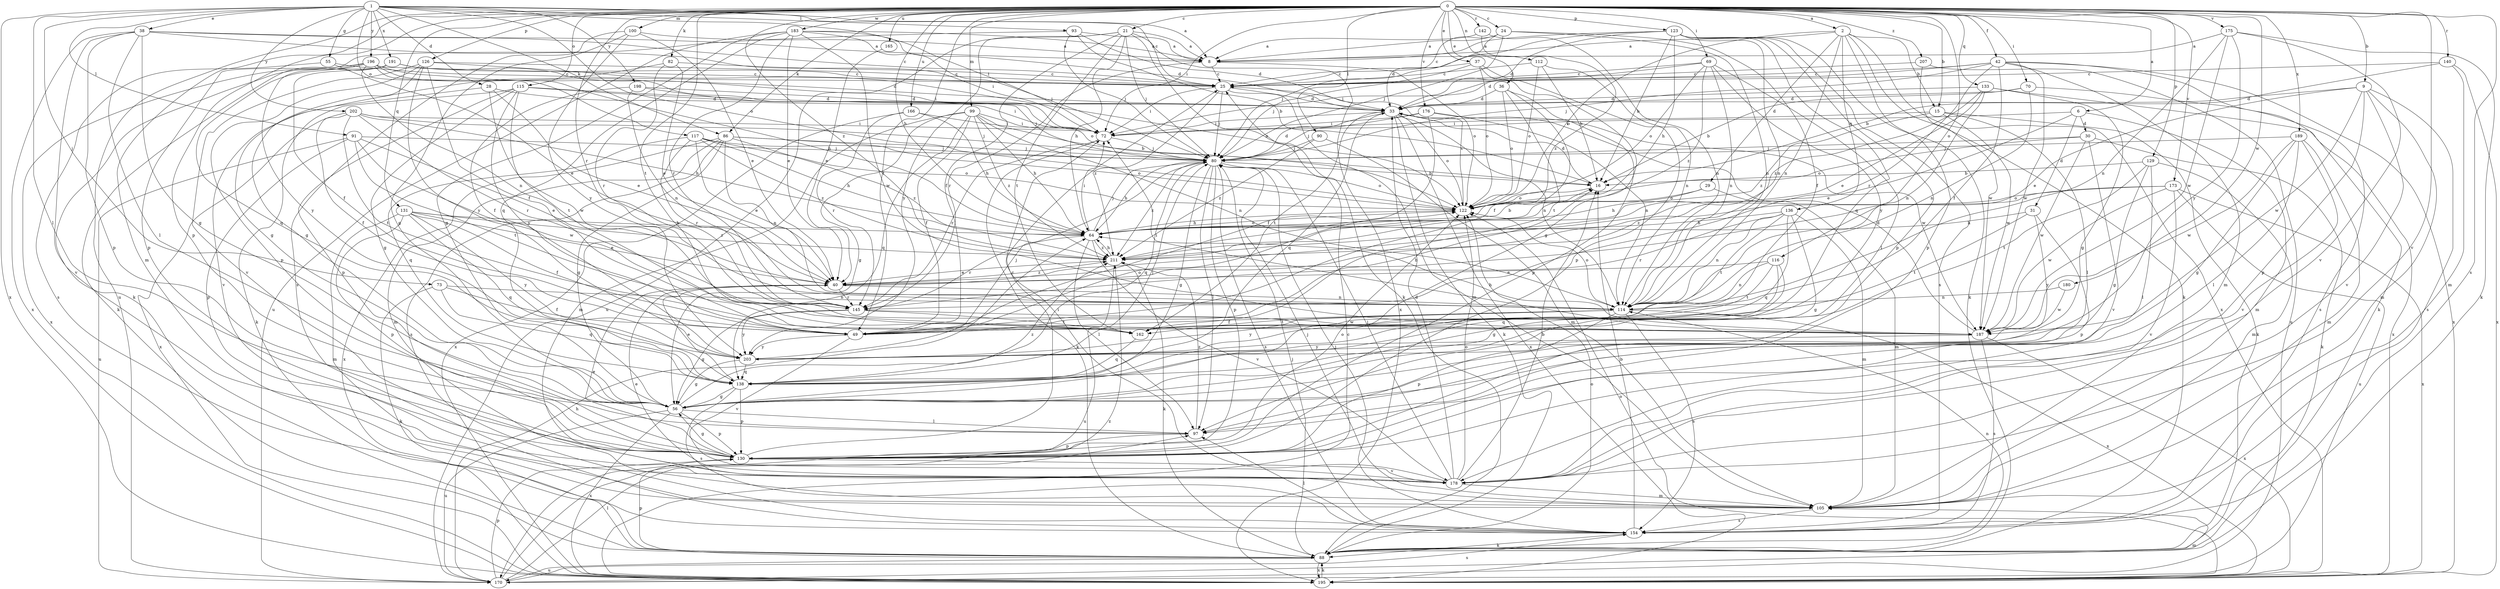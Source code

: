 strict digraph  {
0;
1;
2;
6;
8;
9;
15;
16;
21;
24;
25;
28;
29;
30;
31;
33;
36;
37;
38;
40;
42;
49;
55;
56;
64;
69;
70;
72;
73;
80;
82;
86;
88;
90;
91;
93;
97;
99;
100;
105;
112;
114;
115;
116;
117;
122;
123;
126;
129;
130;
131;
133;
136;
138;
140;
142;
145;
154;
162;
165;
166;
170;
173;
175;
176;
178;
180;
183;
187;
189;
191;
195;
196;
198;
202;
203;
207;
211;
0 -> 2  [label=a];
0 -> 6  [label=a];
0 -> 9  [label=b];
0 -> 15  [label=b];
0 -> 21  [label=c];
0 -> 24  [label=c];
0 -> 36  [label=e];
0 -> 37  [label=e];
0 -> 42  [label=f];
0 -> 49  [label=f];
0 -> 64  [label=h];
0 -> 69  [label=i];
0 -> 70  [label=i];
0 -> 72  [label=i];
0 -> 82  [label=k];
0 -> 86  [label=k];
0 -> 90  [label=l];
0 -> 99  [label=m];
0 -> 100  [label=m];
0 -> 105  [label=m];
0 -> 112  [label=n];
0 -> 115  [label=o];
0 -> 116  [label=o];
0 -> 123  [label=p];
0 -> 126  [label=p];
0 -> 129  [label=p];
0 -> 130  [label=p];
0 -> 131  [label=q];
0 -> 133  [label=q];
0 -> 140  [label=r];
0 -> 142  [label=r];
0 -> 145  [label=r];
0 -> 154  [label=s];
0 -> 162  [label=t];
0 -> 165  [label=u];
0 -> 166  [label=u];
0 -> 170  [label=u];
0 -> 173  [label=v];
0 -> 175  [label=v];
0 -> 176  [label=v];
0 -> 178  [label=v];
0 -> 180  [label=w];
0 -> 183  [label=w];
0 -> 189  [label=x];
0 -> 207  [label=z];
0 -> 211  [label=z];
1 -> 8  [label=a];
1 -> 25  [label=c];
1 -> 28  [label=d];
1 -> 38  [label=e];
1 -> 55  [label=g];
1 -> 72  [label=i];
1 -> 73  [label=j];
1 -> 86  [label=k];
1 -> 91  [label=l];
1 -> 93  [label=l];
1 -> 97  [label=l];
1 -> 117  [label=o];
1 -> 122  [label=o];
1 -> 191  [label=x];
1 -> 195  [label=x];
1 -> 196  [label=y];
1 -> 198  [label=y];
1 -> 202  [label=y];
2 -> 8  [label=a];
2 -> 15  [label=b];
2 -> 29  [label=d];
2 -> 88  [label=k];
2 -> 114  [label=n];
2 -> 122  [label=o];
2 -> 130  [label=p];
2 -> 136  [label=q];
2 -> 195  [label=x];
6 -> 30  [label=d];
6 -> 31  [label=d];
6 -> 40  [label=e];
6 -> 72  [label=i];
6 -> 105  [label=m];
8 -> 25  [label=c];
8 -> 122  [label=o];
8 -> 145  [label=r];
9 -> 33  [label=d];
9 -> 40  [label=e];
9 -> 105  [label=m];
9 -> 130  [label=p];
9 -> 154  [label=s];
9 -> 178  [label=v];
9 -> 187  [label=w];
15 -> 72  [label=i];
15 -> 88  [label=k];
15 -> 97  [label=l];
15 -> 187  [label=w];
15 -> 211  [label=z];
16 -> 33  [label=d];
16 -> 122  [label=o];
21 -> 8  [label=a];
21 -> 49  [label=f];
21 -> 64  [label=h];
21 -> 80  [label=j];
21 -> 88  [label=k];
21 -> 162  [label=t];
21 -> 170  [label=u];
21 -> 195  [label=x];
21 -> 203  [label=y];
24 -> 8  [label=a];
24 -> 25  [label=c];
24 -> 33  [label=d];
24 -> 49  [label=f];
24 -> 80  [label=j];
24 -> 114  [label=n];
25 -> 33  [label=d];
25 -> 72  [label=i];
25 -> 80  [label=j];
25 -> 105  [label=m];
25 -> 211  [label=z];
28 -> 33  [label=d];
28 -> 40  [label=e];
28 -> 178  [label=v];
28 -> 187  [label=w];
29 -> 64  [label=h];
29 -> 105  [label=m];
29 -> 122  [label=o];
30 -> 80  [label=j];
30 -> 88  [label=k];
30 -> 122  [label=o];
30 -> 178  [label=v];
30 -> 187  [label=w];
31 -> 64  [label=h];
31 -> 130  [label=p];
31 -> 162  [label=t];
31 -> 203  [label=y];
33 -> 72  [label=i];
33 -> 88  [label=k];
33 -> 114  [label=n];
33 -> 122  [label=o];
33 -> 138  [label=q];
33 -> 162  [label=t];
33 -> 195  [label=x];
36 -> 33  [label=d];
36 -> 49  [label=f];
36 -> 122  [label=o];
36 -> 130  [label=p];
36 -> 162  [label=t];
37 -> 25  [label=c];
37 -> 56  [label=g];
37 -> 80  [label=j];
37 -> 122  [label=o];
37 -> 130  [label=p];
38 -> 8  [label=a];
38 -> 25  [label=c];
38 -> 56  [label=g];
38 -> 72  [label=i];
38 -> 88  [label=k];
38 -> 97  [label=l];
38 -> 130  [label=p];
38 -> 195  [label=x];
40 -> 114  [label=n];
40 -> 145  [label=r];
40 -> 211  [label=z];
42 -> 25  [label=c];
42 -> 49  [label=f];
42 -> 72  [label=i];
42 -> 80  [label=j];
42 -> 88  [label=k];
42 -> 105  [label=m];
42 -> 145  [label=r];
42 -> 187  [label=w];
42 -> 195  [label=x];
49 -> 16  [label=b];
49 -> 122  [label=o];
49 -> 178  [label=v];
49 -> 203  [label=y];
55 -> 25  [label=c];
55 -> 40  [label=e];
55 -> 154  [label=s];
56 -> 97  [label=l];
56 -> 130  [label=p];
56 -> 170  [label=u];
56 -> 195  [label=x];
56 -> 211  [label=z];
64 -> 16  [label=b];
64 -> 72  [label=i];
64 -> 80  [label=j];
64 -> 97  [label=l];
64 -> 122  [label=o];
64 -> 145  [label=r];
64 -> 178  [label=v];
64 -> 211  [label=z];
69 -> 25  [label=c];
69 -> 33  [label=d];
69 -> 97  [label=l];
69 -> 114  [label=n];
69 -> 122  [label=o];
69 -> 203  [label=y];
69 -> 211  [label=z];
70 -> 16  [label=b];
70 -> 33  [label=d];
70 -> 114  [label=n];
70 -> 154  [label=s];
72 -> 80  [label=j];
72 -> 88  [label=k];
72 -> 145  [label=r];
73 -> 49  [label=f];
73 -> 88  [label=k];
73 -> 114  [label=n];
73 -> 138  [label=q];
80 -> 16  [label=b];
80 -> 33  [label=d];
80 -> 56  [label=g];
80 -> 64  [label=h];
80 -> 97  [label=l];
80 -> 122  [label=o];
80 -> 130  [label=p];
80 -> 138  [label=q];
80 -> 154  [label=s];
80 -> 211  [label=z];
82 -> 25  [label=c];
82 -> 40  [label=e];
82 -> 56  [label=g];
82 -> 145  [label=r];
86 -> 56  [label=g];
86 -> 80  [label=j];
86 -> 105  [label=m];
86 -> 114  [label=n];
86 -> 122  [label=o];
86 -> 154  [label=s];
86 -> 195  [label=x];
86 -> 211  [label=z];
88 -> 80  [label=j];
88 -> 114  [label=n];
88 -> 122  [label=o];
88 -> 130  [label=p];
88 -> 170  [label=u];
88 -> 195  [label=x];
90 -> 80  [label=j];
90 -> 105  [label=m];
90 -> 211  [label=z];
91 -> 40  [label=e];
91 -> 80  [label=j];
91 -> 130  [label=p];
91 -> 162  [label=t];
91 -> 170  [label=u];
91 -> 187  [label=w];
93 -> 8  [label=a];
93 -> 16  [label=b];
93 -> 33  [label=d];
93 -> 80  [label=j];
93 -> 130  [label=p];
97 -> 130  [label=p];
97 -> 211  [label=z];
99 -> 16  [label=b];
99 -> 49  [label=f];
99 -> 56  [label=g];
99 -> 64  [label=h];
99 -> 72  [label=i];
99 -> 105  [label=m];
99 -> 114  [label=n];
99 -> 138  [label=q];
99 -> 211  [label=z];
100 -> 8  [label=a];
100 -> 40  [label=e];
100 -> 56  [label=g];
100 -> 154  [label=s];
100 -> 203  [label=y];
105 -> 80  [label=j];
105 -> 154  [label=s];
112 -> 16  [label=b];
112 -> 25  [label=c];
112 -> 114  [label=n];
112 -> 122  [label=o];
114 -> 49  [label=f];
114 -> 122  [label=o];
114 -> 130  [label=p];
114 -> 154  [label=s];
114 -> 162  [label=t];
114 -> 195  [label=x];
114 -> 203  [label=y];
115 -> 33  [label=d];
115 -> 56  [label=g];
115 -> 72  [label=i];
115 -> 88  [label=k];
115 -> 130  [label=p];
115 -> 162  [label=t];
115 -> 203  [label=y];
116 -> 40  [label=e];
116 -> 56  [label=g];
116 -> 114  [label=n];
116 -> 138  [label=q];
116 -> 162  [label=t];
117 -> 40  [label=e];
117 -> 64  [label=h];
117 -> 80  [label=j];
117 -> 122  [label=o];
117 -> 138  [label=q];
117 -> 145  [label=r];
117 -> 211  [label=z];
122 -> 25  [label=c];
122 -> 64  [label=h];
123 -> 8  [label=a];
123 -> 16  [label=b];
123 -> 33  [label=d];
123 -> 64  [label=h];
123 -> 80  [label=j];
123 -> 88  [label=k];
123 -> 114  [label=n];
123 -> 130  [label=p];
123 -> 138  [label=q];
123 -> 154  [label=s];
126 -> 25  [label=c];
126 -> 49  [label=f];
126 -> 56  [label=g];
126 -> 122  [label=o];
126 -> 130  [label=p];
126 -> 178  [label=v];
126 -> 203  [label=y];
129 -> 16  [label=b];
129 -> 56  [label=g];
129 -> 97  [label=l];
129 -> 105  [label=m];
129 -> 162  [label=t];
130 -> 25  [label=c];
130 -> 40  [label=e];
130 -> 56  [label=g];
130 -> 122  [label=o];
130 -> 178  [label=v];
131 -> 40  [label=e];
131 -> 49  [label=f];
131 -> 64  [label=h];
131 -> 105  [label=m];
131 -> 130  [label=p];
131 -> 138  [label=q];
131 -> 203  [label=y];
131 -> 211  [label=z];
133 -> 33  [label=d];
133 -> 40  [label=e];
133 -> 56  [label=g];
133 -> 114  [label=n];
133 -> 195  [label=x];
133 -> 211  [label=z];
136 -> 56  [label=g];
136 -> 64  [label=h];
136 -> 105  [label=m];
136 -> 114  [label=n];
136 -> 138  [label=q];
136 -> 145  [label=r];
136 -> 162  [label=t];
138 -> 40  [label=e];
138 -> 56  [label=g];
138 -> 80  [label=j];
138 -> 130  [label=p];
138 -> 154  [label=s];
140 -> 16  [label=b];
140 -> 25  [label=c];
140 -> 105  [label=m];
140 -> 195  [label=x];
142 -> 8  [label=a];
142 -> 114  [label=n];
142 -> 211  [label=z];
145 -> 56  [label=g];
145 -> 162  [label=t];
145 -> 187  [label=w];
145 -> 203  [label=y];
154 -> 16  [label=b];
154 -> 80  [label=j];
154 -> 88  [label=k];
154 -> 97  [label=l];
162 -> 138  [label=q];
165 -> 40  [label=e];
166 -> 64  [label=h];
166 -> 72  [label=i];
166 -> 145  [label=r];
166 -> 195  [label=x];
170 -> 64  [label=h];
170 -> 97  [label=l];
170 -> 105  [label=m];
170 -> 130  [label=p];
170 -> 154  [label=s];
170 -> 211  [label=z];
173 -> 122  [label=o];
173 -> 170  [label=u];
173 -> 178  [label=v];
173 -> 187  [label=w];
173 -> 195  [label=x];
173 -> 211  [label=z];
175 -> 8  [label=a];
175 -> 88  [label=k];
175 -> 114  [label=n];
175 -> 178  [label=v];
175 -> 187  [label=w];
175 -> 203  [label=y];
176 -> 49  [label=f];
176 -> 72  [label=i];
176 -> 80  [label=j];
176 -> 114  [label=n];
176 -> 187  [label=w];
178 -> 16  [label=b];
178 -> 33  [label=d];
178 -> 40  [label=e];
178 -> 72  [label=i];
178 -> 80  [label=j];
178 -> 105  [label=m];
178 -> 122  [label=o];
180 -> 114  [label=n];
180 -> 187  [label=w];
183 -> 8  [label=a];
183 -> 33  [label=d];
183 -> 40  [label=e];
183 -> 56  [label=g];
183 -> 80  [label=j];
183 -> 138  [label=q];
183 -> 145  [label=r];
183 -> 170  [label=u];
183 -> 187  [label=w];
187 -> 33  [label=d];
187 -> 64  [label=h];
187 -> 72  [label=i];
187 -> 154  [label=s];
187 -> 195  [label=x];
187 -> 203  [label=y];
189 -> 56  [label=g];
189 -> 80  [label=j];
189 -> 97  [label=l];
189 -> 105  [label=m];
189 -> 178  [label=v];
189 -> 187  [label=w];
191 -> 25  [label=c];
191 -> 49  [label=f];
191 -> 72  [label=i];
191 -> 88  [label=k];
191 -> 203  [label=y];
195 -> 25  [label=c];
195 -> 88  [label=k];
195 -> 122  [label=o];
196 -> 25  [label=c];
196 -> 33  [label=d];
196 -> 64  [label=h];
196 -> 114  [label=n];
196 -> 122  [label=o];
196 -> 138  [label=q];
196 -> 178  [label=v];
196 -> 195  [label=x];
198 -> 33  [label=d];
198 -> 49  [label=f];
198 -> 80  [label=j];
198 -> 114  [label=n];
202 -> 49  [label=f];
202 -> 64  [label=h];
202 -> 72  [label=i];
202 -> 80  [label=j];
202 -> 145  [label=r];
202 -> 162  [label=t];
202 -> 195  [label=x];
203 -> 56  [label=g];
203 -> 80  [label=j];
203 -> 138  [label=q];
207 -> 25  [label=c];
207 -> 170  [label=u];
207 -> 187  [label=w];
211 -> 40  [label=e];
211 -> 64  [label=h];
211 -> 88  [label=k];
211 -> 170  [label=u];
}
